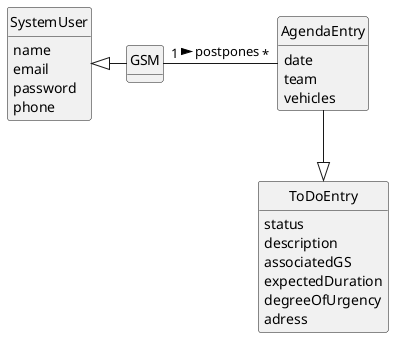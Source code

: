 \@startuml
skinparam monochrome true
skinparam packageStyle rectangle
skinparam shadowing false



skinparam classAttributeIconSize 0

hide circle
hide methods


class SystemUser {
    name
    email
    password
    phone

}
class GSM {

}

class AgendaEntry {
    date
    team
    vehicles
}

class ToDoEntry {
        status
        description
        associatedGS
        expectedDuration
        degreeOfUrgency
        adress


}

GSM "1" - "*" AgendaEntry : postpones >
SystemUser <|- GSM
AgendaEntry --|> ToDoEntry


@enduml